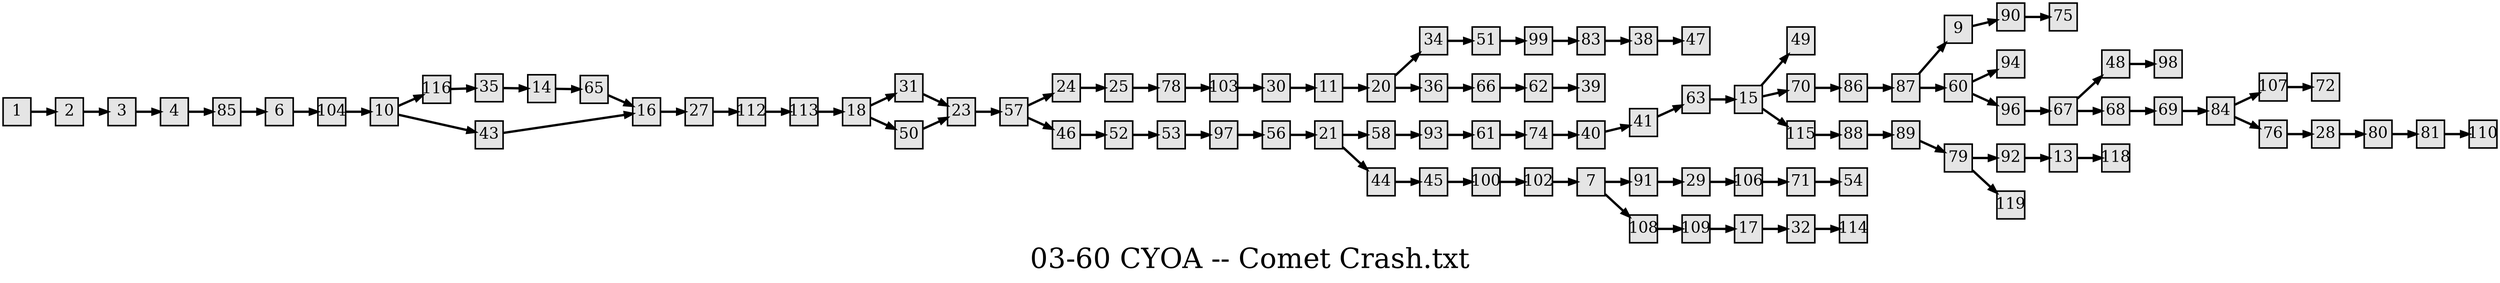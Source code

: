 digraph g{
  graph [ label="03-60 CYOA -- Comet Crash.txt" rankdir=LR, ordering=out, fontsize=36, nodesep="0.35", ranksep="0.45"];
  node  [shape=rect, penwidth=2, fontsize=20, style=filled, fillcolor=grey90, margin="0,0", labelfloat=true, regular=true, fixedsize=true];
  edge  [labelfloat=true, penwidth=3, fontsize=12];

  1 -> 2;
  2 -> 3;
  3 -> 4;
  4 -> 85;
  6 -> 104;
  7 -> 91;
  7 -> 108;
  9 -> 90;
  10 -> 116;
  10 -> 43;
  11 -> 20;
  13 -> 118;
  14 -> 65;
  15 -> 49;
  15 -> 70;
  15 -> 115;
  16 -> 27;
  17 -> 32;
  18 -> 31;
  18 -> 50;
  20 -> 34;
  20 -> 36;
  21 -> 58;
  21 -> 44;
  23 -> 57;
  24 -> 25;
  25 -> 78;
  27 -> 112;
  28 -> 80;
  29 -> 106;
  30 -> 11;
  31 -> 23;
  32 -> 114;
  34 -> 51;
  35 -> 14;
  36 -> 66;
  38 -> 47;
  40 -> 41;
  41 -> 63;
  43 -> 16;
  44 -> 45;
  45 -> 100;
  46 -> 52;
  48 -> 98;
  50 -> 23;
  51 -> 99;
  52 -> 53;
  53 -> 97;
  56 -> 21;
  57 -> 24;
  57 -> 46;
  58 -> 93;
  60 -> 94;
  60 -> 96;
  61 -> 74;
  62 -> 39;
  63 -> 15;
  65 -> 16;
  66 -> 62;
  67 -> 48;
  67 -> 68;
  68 -> 69;
  69 -> 84;
  70 -> 86;
  71 -> 54;
  74 -> 40;
  76 -> 28;
  78 -> 103;
  79 -> 92;
  79 -> 119;
  80 -> 81;
  81 -> 110;
  83 -> 38;
  84 -> 107;
  84 -> 76;
  85 -> 6;
  86 -> 87;
  87 -> 9;
  87 -> 60;
  88 -> 89;
  89 -> 79;
  90 -> 75;
  91 -> 29;
  92 -> 13;
  93 -> 61;
  96 -> 67;
  97 -> 56;
  99 -> 83;
  100 -> 102;
  102 -> 7;
  103 -> 30;
  104 -> 10;
  106 -> 71;
  107 -> 72;
  108 -> 109;
  109 -> 17;
  112 -> 113;
  113 -> 18;
  115 -> 88;
  116 -> 35;
}

